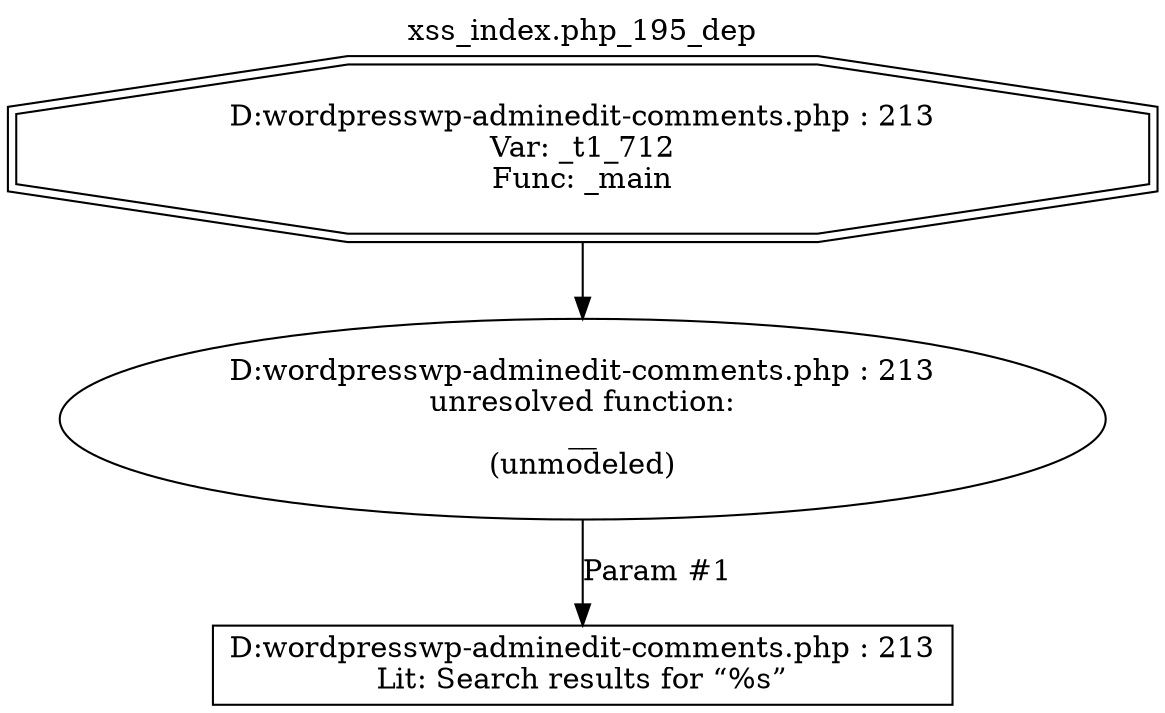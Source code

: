 digraph cfg {
  label="xss_index.php_195_dep";
  labelloc=t;
  n1 [shape=doubleoctagon, label="D:\wordpress\wp-admin\edit-comments.php : 213\nVar: _t1_712\nFunc: _main\n"];
  n2 [shape=ellipse, label="D:\wordpress\wp-admin\edit-comments.php : 213\nunresolved function:\n__\n(unmodeled)\n"];
  n3 [shape=box, label="D:\wordpress\wp-admin\edit-comments.php : 213\nLit: Search results for &#8220;%s&#8221;\n"];
  n1 -> n2;
  n2 -> n3[label="Param #1"];
}
